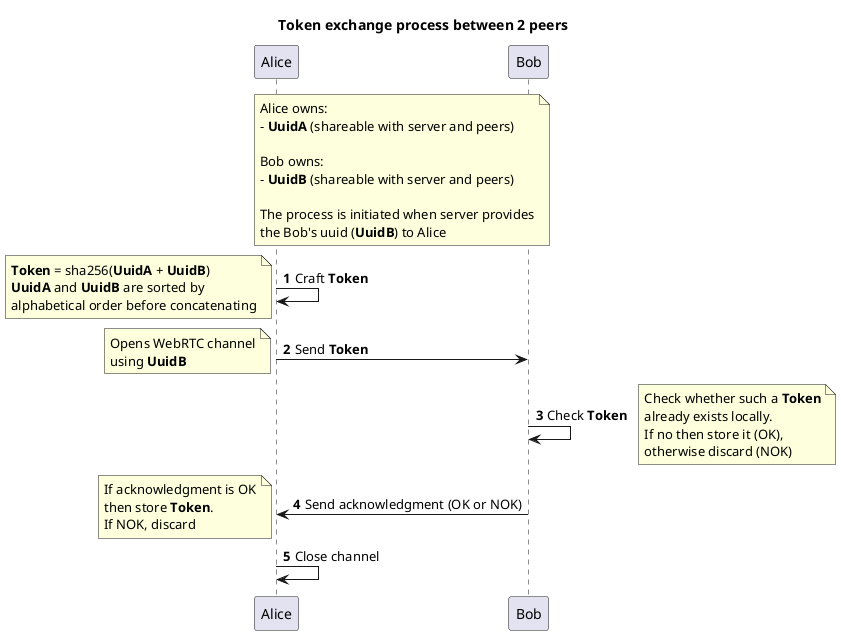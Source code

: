 @startuml

title
Token exchange process between 2 peers
end title

autonumber
participant Alice as a
participant Bob as b

note over a,b
Alice owns:
- **UuidA** (shareable with server and peers)

Bob owns:
- **UuidB** (shareable with server and peers)

The process is initiated when server provides
the Bob's uuid (**UuidB**) to Alice
end note

a -> a: Craft **Token**
note left
**Token** = sha256(**UuidA** + **UuidB**)
**UuidA** and **UuidB** are sorted by
alphabetical order before concatenating
end note

a -> b: Send **Token**
note left
Opens WebRTC channel
using **UuidB**
end note

b -> b: Check **Token**
note right
Check whether such a **Token**
already exists locally.
If no then store it (OK),
otherwise discard (NOK)
end note

b -> a: Send acknowledgment (OK or NOK)
note left
If acknowledgment is OK
then store **Token**.
If NOK, discard
end note

a -> a: Close channel

@enduml
